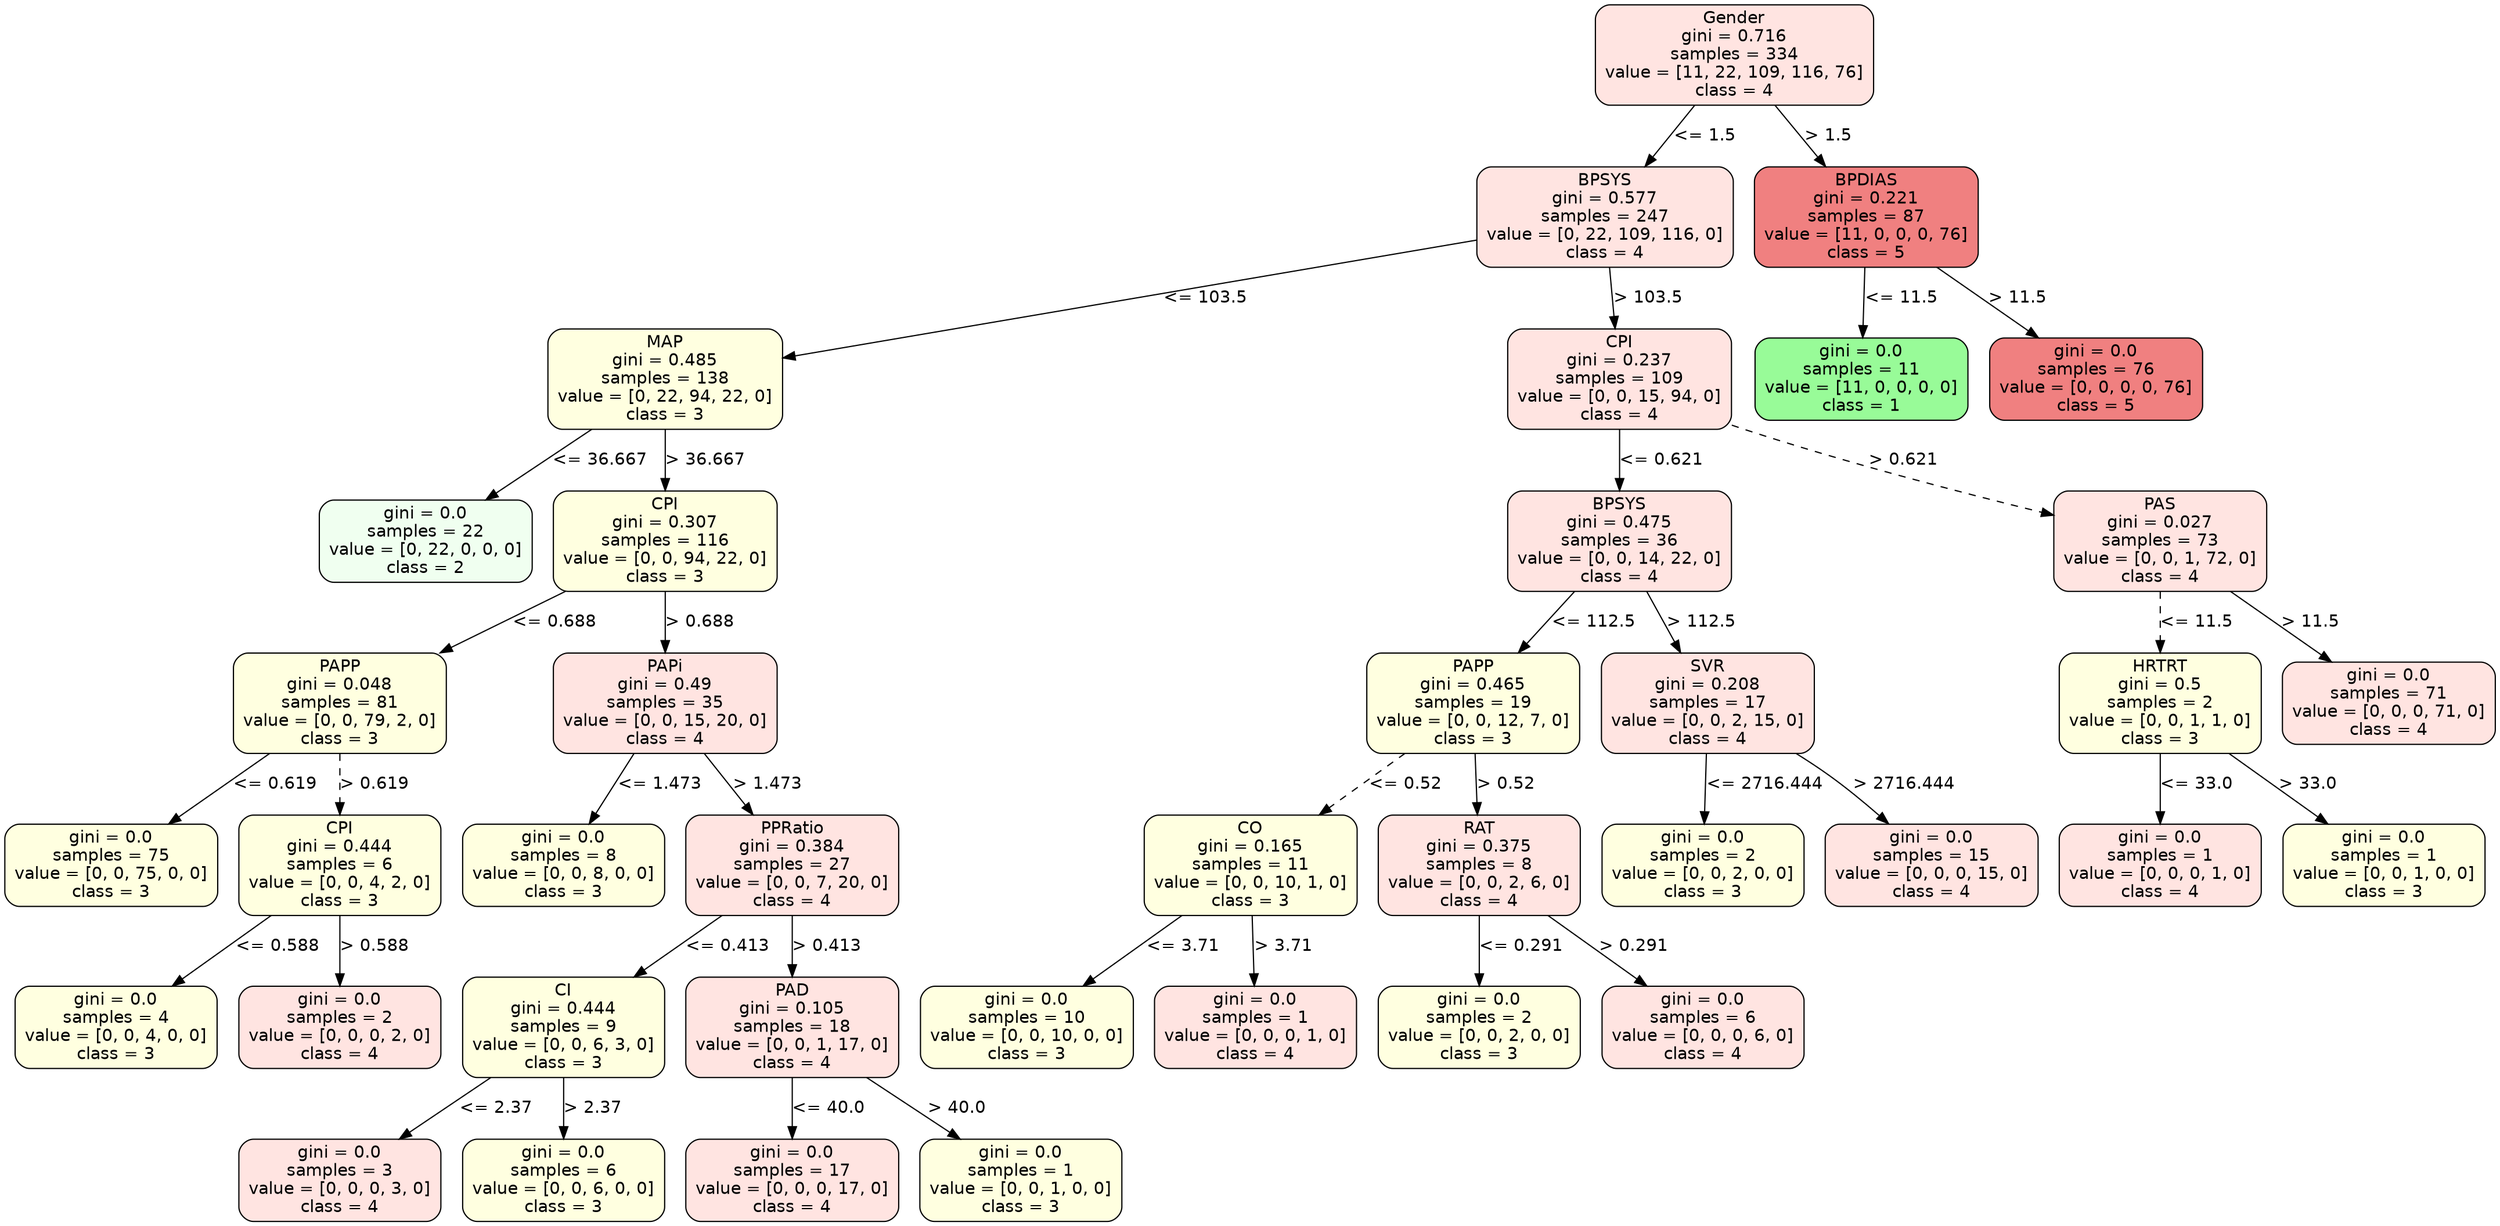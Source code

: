 strict digraph Tree {
	graph [bb="0,0,1758,1006"];
	node [color=black,
		fontname=helvetica,
		label="\N",
		shape=box,
		style="filled, rounded"
	];
	edge [fontname=helvetica];
	0	[fillcolor=mistyrose,
		height=1.1528,
		label="Gender\ngini = 0.716\nsamples = 334\nvalue = [11, 22, 109, 116, 76]\nclass = 4",
		pos="1199.5,964.5",
		width=2.6667];
	1	[fillcolor=mistyrose,
		height=1.1528,
		label="BPSYS\ngini = 0.577\nsamples = 247\nvalue = [0, 22, 109, 116, 0]\nclass = 4",
		pos="1108.5,830.5",
		width=2.4583];
	0 -> 1	[label="<= 1.5",
		labelangle=45,
		labeldistance=2.5,
		lp="1177.5,897.5",
		op="<=",
		param=1.5,
		pos="e,1136.6,872.27 1171.5,922.82 1162.3,909.52 1152,894.6 1142.4,880.74",
		style=solid];
	36	[fillcolor=lightcoral,
		height=1.1528,
		label="BPDIAS\ngini = 0.221\nsamples = 87\nvalue = [11, 0, 0, 0, 76]\nclass = 5",
		pos="1292.5,830.5",
		width=2.1528];
	0 -> 36	[label="> 1.5",
		labelangle=-45,
		labeldistance=2.5,
		lp="1265,897.5",
		op=">",
		param=1.5,
		pos="e,1263.8,872.27 1228.2,922.82 1237.5,909.52 1248,894.6 1257.8,880.74",
		style=solid];
	2	[fillcolor=lightyellow,
		height=1.1528,
		label="MAP\ngini = 0.485\nsamples = 138\nvalue = [0, 22, 94, 22, 0]\nclass = 3",
		pos="474.5,696.5",
		width=2.25];
	1 -> 2	[label="<= 103.5",
		lp="839,763.5",
		op="<=",
		param=103.5,
		pos="e,555.7,714.4 1019.7,811.01 899.68,786.02 686.9,741.72 565.7,716.49",
		style=solid];
	19	[fillcolor=mistyrose,
		height=1.1528,
		label="CPI\ngini = 0.237\nsamples = 109\nvalue = [0, 0, 15, 94, 0]\nclass = 4",
		pos="1117.5,696.5",
		width=2.1528];
	1 -> 19	[label="> 103.5",
		lp="1136.5,763.5",
		op=">",
		param=103.5,
		pos="e,1114.7,738.27 1111.3,788.82 1112.1,776.02 1113.1,761.73 1114,748.32",
		style=solid];
	3	[fillcolor=honeydew,
		height=0.94444,
		label="gini = 0.0\nsamples = 22\nvalue = [0, 22, 0, 0, 0]\nclass = 2",
		pos="305.5,562.5",
		width=2.0417];
	2 -> 3	[label="<= 36.667",
		lp="426.5,629.5",
		op="<=",
		param=36.667,
		pos="e,347.79,596.53 422.42,654.82 401.17,638.23 376.71,619.12 355.67,602.69",
		style=solid];
	4	[fillcolor=lightyellow,
		height=1.1528,
		label="CPI\ngini = 0.307\nsamples = 116\nvalue = [0, 0, 94, 22, 0]\nclass = 3",
		pos="474.5,562.5",
		width=2.1528];
	2 -> 4	[label="> 36.667",
		lp="501.5,629.5",
		op=">",
		param=36.667,
		pos="e,474.5,604.27 474.5,654.82 474.5,642.02 474.5,627.73 474.5,614.32",
		style=solid];
	5	[fillcolor=lightyellow,
		height=1.1528,
		label="PAPP\ngini = 0.048\nsamples = 81\nvalue = [0, 0, 79, 2, 0]\nclass = 3",
		pos="235.5,428.5",
		width=2.0417];
	4 -> 5	[label="<= 0.688",
		lp="390,495.5",
		op="<=",
		param=0.688,
		pos="e,309.11,470.15 401.17,521 374.91,506.5 345.14,490.05 318.14,475.14",
		style=solid];
	10	[fillcolor=mistyrose,
		height=1.1528,
		label="PAPi\ngini = 0.49\nsamples = 35\nvalue = [0, 0, 15, 20, 0]\nclass = 4",
		pos="474.5,428.5",
		width=2.1528];
	4 -> 10	[label="> 0.688",
		lp="497.5,495.5",
		op=">",
		param=0.688,
		pos="e,474.5,470.27 474.5,520.82 474.5,508.02 474.5,493.73 474.5,480.32",
		style=solid];
	6	[fillcolor=lightyellow,
		height=0.94444,
		label="gini = 0.0\nsamples = 75\nvalue = [0, 0, 75, 0, 0]\nclass = 3",
		pos="73.5,294.5",
		width=2.0417];
	5 -> 6	[label="<= 0.619",
		lp="187,361.5",
		op="<=",
		param=0.619,
		pos="e,114.04,328.53 185.57,386.82 165.3,370.3 141.97,351.29 121.86,334.9",
		style=solid];
	7	[fillcolor=lightyellow,
		height=1.1528,
		label="CPI\ngini = 0.444\nsamples = 6\nvalue = [0, 0, 4, 2, 0]\nclass = 3",
		pos="235.5,294.5",
		width=1.9444];
	5 -> 7	[label="> 0.619",
		lp="258.5,361.5",
		op=">",
		param=0.619,
		pos="e,235.5,336.27 235.5,386.82 235.5,374.02 235.5,359.73 235.5,346.32",
		style=dashed];
	8	[fillcolor=lightyellow,
		height=0.94444,
		label="gini = 0.0\nsamples = 4\nvalue = [0, 0, 4, 0, 0]\nclass = 3",
		pos="77.5,160.5",
		width=1.9444];
	7 -> 8	[label="<= 0.588",
		lp="189,227.5",
		op="<=",
		param=0.588,
		pos="e,117.03,194.53 186.81,252.82 167.12,236.37 144.48,217.46 124.93,201.12",
		style=solid];
	9	[fillcolor=mistyrose,
		height=0.94444,
		label="gini = 0.0\nsamples = 2\nvalue = [0, 0, 0, 2, 0]\nclass = 4",
		pos="235.5,160.5",
		width=1.9444];
	7 -> 9	[label="> 0.588",
		lp="258.5,227.5",
		op=">",
		param=0.588,
		pos="e,235.5,194.74 235.5,252.82 235.5,237.68 235.5,220.44 235.5,205.05",
		style=solid];
	11	[fillcolor=lightyellow,
		height=0.94444,
		label="gini = 0.0\nsamples = 8\nvalue = [0, 0, 8, 0, 0]\nclass = 3",
		pos="393.5,294.5",
		width=1.9444];
	10 -> 11	[label="<= 1.473",
		lp="464,361.5",
		op="<=",
		param=1.473,
		pos="e,412.44,328.63 447.68,386.74 443.88,380.82 440.06,374.77 436.5,369 430.26,358.88 423.69,347.86 417.62,337.51",
		style=solid];
	12	[fillcolor=mistyrose,
		height=1.1528,
		label="PPRatio\ngini = 0.384\nsamples = 27\nvalue = [0, 0, 7, 20, 0]\nclass = 4",
		pos="555.5,294.5",
		width=2.0417];
	10 -> 12	[label="> 1.473",
		lp="540.5,361.5",
		op=">",
		param=1.473,
		pos="e,530.48,336.27 499.46,386.82 507.55,373.64 516.6,358.89 525.04,345.14",
		style=solid];
	13	[fillcolor=lightyellow,
		height=1.1528,
		label="CI\ngini = 0.444\nsamples = 9\nvalue = [0, 0, 6, 3, 0]\nclass = 3",
		pos="393.5,160.5",
		width=1.9444];
	12 -> 13	[label="<= 0.413",
		lp="507,227.5",
		op="<=",
		param=0.413,
		pos="e,443.26,202.05 505.57,252.82 488.4,238.83 469.03,223.04 451.29,208.59",
		style=solid];
	16	[fillcolor=mistyrose,
		height=1.1528,
		label="PAD\ngini = 0.105\nsamples = 18\nvalue = [0, 0, 1, 17, 0]\nclass = 4",
		pos="555.5,160.5",
		width=2.0417];
	12 -> 16	[label="> 0.413",
		lp="578.5,227.5",
		op=">",
		param=0.413,
		pos="e,555.5,202.27 555.5,252.82 555.5,240.02 555.5,225.73 555.5,212.32",
		style=solid];
	14	[fillcolor=mistyrose,
		height=0.94444,
		label="gini = 0.0\nsamples = 3\nvalue = [0, 0, 0, 3, 0]\nclass = 4",
		pos="235.5,34",
		width=1.9444];
	13 -> 14	[label="<= 2.37",
		lp="343,93.5",
		op="<=",
		param=2.37,
		pos="e,277.6,68.177 341.76,118.73 323.74,104.53 303.55,88.62 285.65,74.517",
		style=solid];
	15	[fillcolor=lightyellow,
		height=0.94444,
		label="gini = 0.0\nsamples = 6\nvalue = [0, 0, 6, 0, 0]\nclass = 3",
		pos="393.5,34",
		width=1.9444];
	13 -> 15	[label="> 2.37",
		lp="413,93.5",
		op=">",
		param=2.37,
		pos="e,393.5,68.379 393.5,118.73 393.5,105.86 393.5,91.597 393.5,78.541",
		style=solid];
	17	[fillcolor=mistyrose,
		height=0.94444,
		label="gini = 0.0\nsamples = 17\nvalue = [0, 0, 0, 17, 0]\nclass = 4",
		pos="555.5,34",
		width=2.0417];
	16 -> 17	[label="<= 40.0",
		lp="579,93.5",
		op="<=",
		param=40.0,
		pos="e,555.5,68.379 555.5,118.73 555.5,105.86 555.5,91.597 555.5,78.541",
		style=solid];
	18	[fillcolor=lightyellow,
		height=0.94444,
		label="gini = 0.0\nsamples = 1\nvalue = [0, 0, 1, 0, 0]\nclass = 3",
		pos="717.5,34",
		width=1.9444];
	16 -> 18	[label="> 40.0",
		lp="671,93.5",
		op=">",
		param=40.0,
		pos="e,674.33,68.177 608.54,118.73 627.03,104.53 647.73,88.62 666.08,74.517",
		style=solid];
	20	[fillcolor=mistyrose,
		height=1.1528,
		label="BPSYS\ngini = 0.475\nsamples = 36\nvalue = [0, 0, 14, 22, 0]\nclass = 4",
		pos="1117.5,562.5",
		width=2.1528];
	19 -> 20	[label="<= 0.621",
		lp="1145,629.5",
		op="<=",
		param=0.621,
		pos="e,1117.5,604.27 1117.5,654.82 1117.5,642.02 1117.5,627.73 1117.5,614.32",
		style=solid];
	31	[fillcolor=mistyrose,
		height=1.1528,
		label="PAS\ngini = 0.027\nsamples = 73\nvalue = [0, 0, 1, 72, 0]\nclass = 4",
		pos="1522.5,562.5",
		width=2.0417];
	19 -> 31	[label="> 0.621",
		lp="1323.5,629.5",
		op=">",
		param=0.621,
		pos="e,1448.8,581.42 1195.5,658.89 1198.8,657.53 1202.2,656.23 1205.5,655 1283.2,626.08 1374.5,600.6 1439.1,583.92",
		style=dashed];
	21	[fillcolor=lightyellow,
		height=1.1528,
		label="PAPP\ngini = 0.465\nsamples = 19\nvalue = [0, 0, 12, 7, 0]\nclass = 3",
		pos="1035.5,428.5",
		width=2.0417];
	20 -> 21	[label="<= 112.5",
		lp="1107,495.5",
		op="<=",
		param=112.5,
		pos="e,1060.8,470.27 1092.2,520.82 1084,507.64 1074.9,492.89 1066.3,479.14",
		style=solid];
	28	[fillcolor=mistyrose,
		height=1.1528,
		label="SVR\ngini = 0.208\nsamples = 17\nvalue = [0, 0, 2, 15, 0]\nclass = 4",
		pos="1200.5,428.5",
		width=2.0417];
	20 -> 28	[label="> 112.5",
		lp="1184.5,495.5",
		op=">",
		param=112.5,
		pos="e,1174.9,470.27 1143.1,520.82 1151.4,507.52 1160.8,492.6 1169.5,478.74",
		style=solid];
	22	[fillcolor=lightyellow,
		height=1.1528,
		label="CO\ngini = 0.165\nsamples = 11\nvalue = [0, 0, 10, 1, 0]\nclass = 3",
		pos="878.5,294.5",
		width=2.0417];
	21 -> 22	[label="<= 0.52",
		lp="986,361.5",
		op="<=",
		param=0.52,
		pos="e,926.73,336.05 987.11,386.82 970.47,372.83 951.7,357.04 934.5,342.59",
		style=dashed];
	25	[fillcolor=mistyrose,
		height=1.1528,
		label="RAT\ngini = 0.375\nsamples = 8\nvalue = [0, 0, 2, 6, 0]\nclass = 4",
		pos="1040.5,294.5",
		width=1.9444];
	21 -> 25	[label="> 0.52",
		lp="1058,361.5",
		op=">",
		param=0.52,
		pos="e,1039,336.27 1037,386.82 1037.5,374.02 1038.1,359.73 1038.6,346.32",
		style=solid];
	23	[fillcolor=lightyellow,
		height=0.94444,
		label="gini = 0.0\nsamples = 10\nvalue = [0, 0, 10, 0, 0]\nclass = 3",
		pos="720.5,160.5",
		width=2.0417];
	22 -> 23	[label="<= 3.71",
		lp="828,227.5",
		op="<=",
		param=3.71,
		pos="e,760.03,194.53 829.81,252.82 810.12,236.37 787.48,217.46 767.93,201.12",
		style=solid];
	24	[fillcolor=mistyrose,
		height=0.94444,
		label="gini = 0.0\nsamples = 1\nvalue = [0, 0, 0, 1, 0]\nclass = 4",
		pos="882.5,160.5",
		width=1.9444];
	22 -> 24	[label="> 3.71",
		lp="901,227.5",
		op=">",
		param=3.71,
		pos="e,881.49,194.74 879.73,252.82 880.19,237.68 880.71,220.44 881.18,205.05",
		style=solid];
	26	[fillcolor=lightyellow,
		height=0.94444,
		label="gini = 0.0\nsamples = 2\nvalue = [0, 0, 2, 0, 0]\nclass = 3",
		pos="1040.5,160.5",
		width=1.9444];
	25 -> 26	[label="<= 0.291",
		lp="1068,227.5",
		op="<=",
		param=0.291,
		pos="e,1040.5,194.74 1040.5,252.82 1040.5,237.68 1040.5,220.44 1040.5,205.05",
		style=solid];
	27	[fillcolor=mistyrose,
		height=0.94444,
		label="gini = 0.0\nsamples = 6\nvalue = [0, 0, 0, 6, 0]\nclass = 4",
		pos="1198.5,160.5",
		width=1.9444];
	25 -> 27	[label="> 0.291",
		lp="1147.5,227.5",
		op=">",
		param=0.291,
		pos="e,1159,194.53 1089.2,252.82 1108.9,236.37 1131.5,217.46 1151.1,201.12",
		style=solid];
	29	[fillcolor=lightyellow,
		height=0.94444,
		label="gini = 0.0\nsamples = 2\nvalue = [0, 0, 2, 0, 0]\nclass = 3",
		pos="1198.5,294.5",
		width=1.9444];
	28 -> 29	[label="<= 2716.444",
		lp="1239,361.5",
		op="<=",
		param=2716.444,
		pos="e,1199,328.74 1199.9,386.82 1199.7,371.68 1199.4,354.44 1199.2,339.05",
		style=solid];
	30	[fillcolor=mistyrose,
		height=0.94444,
		label="gini = 0.0\nsamples = 15\nvalue = [0, 0, 0, 15, 0]\nclass = 4",
		pos="1360.5,294.5",
		width=2.0417];
	28 -> 30	[label="> 2716.444",
		lp="1332,361.5",
		op=">",
		param=2716.444,
		pos="e,1326.7,328.65 1258.7,386.81 1266.5,380.98 1274.3,374.94 1281.5,369 1294.1,358.66 1307.2,346.87 1319.1,335.8",
		style=solid];
	32	[fillcolor=lightyellow,
		height=1.1528,
		label="HRTRT\ngini = 0.5\nsamples = 2\nvalue = [0, 0, 1, 1, 0]\nclass = 3",
		pos="1522.5,428.5",
		width=1.9444];
	31 -> 32	[label="<= 11.5",
		lp="1546,495.5",
		op="<=",
		param=11.5,
		pos="e,1522.5,470.27 1522.5,520.82 1522.5,508.02 1522.5,493.73 1522.5,480.32",
		style=dashed];
	35	[fillcolor=mistyrose,
		height=0.94444,
		label="gini = 0.0\nsamples = 71\nvalue = [0, 0, 0, 71, 0]\nclass = 4",
		pos="1684.5,428.5",
		width=2.0417];
	31 -> 35	[label="> 11.5",
		lp="1627,495.5",
		op=">",
		param=11.5,
		pos="e,1644,462.53 1572.4,520.82 1592.7,504.3 1616,485.29 1636.1,468.9",
		style=solid];
	33	[fillcolor=mistyrose,
		height=0.94444,
		label="gini = 0.0\nsamples = 1\nvalue = [0, 0, 0, 1, 0]\nclass = 4",
		pos="1522.5,294.5",
		width=1.9444];
	32 -> 33	[label="<= 33.0",
		lp="1546,361.5",
		op="<=",
		param=33.0,
		pos="e,1522.5,328.74 1522.5,386.82 1522.5,371.68 1522.5,354.44 1522.5,339.05",
		style=solid];
	34	[fillcolor=lightyellow,
		height=0.94444,
		label="gini = 0.0\nsamples = 1\nvalue = [0, 0, 1, 0, 0]\nclass = 3",
		pos="1680.5,294.5",
		width=1.9444];
	32 -> 34	[label="> 33.0",
		lp="1625,361.5",
		op=">",
		param=33.0,
		pos="e,1641,328.53 1571.2,386.82 1590.9,370.37 1613.5,351.46 1633.1,335.12",
		style=solid];
	37	[fillcolor=palegreen,
		height=0.94444,
		label="gini = 0.0\nsamples = 11\nvalue = [11, 0, 0, 0, 0]\nclass = 1",
		pos="1288.5,696.5",
		width=2.0417];
	36 -> 37	[label="<= 11.5",
		lp="1315,763.5",
		op="<=",
		param=11.5,
		pos="e,1289.5,730.74 1291.3,788.82 1290.8,773.68 1290.3,756.44 1289.8,741.05",
		style=solid];
	38	[fillcolor=lightcoral,
		height=0.94444,
		label="gini = 0.0\nsamples = 76\nvalue = [0, 0, 0, 0, 76]\nclass = 5",
		pos="1453.5,696.5",
		width=2.0417];
	36 -> 38	[label="> 11.5",
		lp="1398,763.5",
		op=">",
		param=11.5,
		pos="e,1413.2,730.53 1342.1,788.82 1362.3,772.3 1385.5,753.29 1405.4,736.9",
		style=solid];
}
